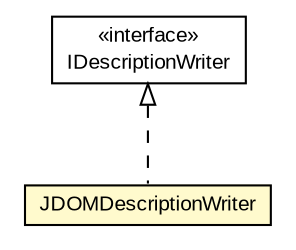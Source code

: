 #!/usr/local/bin/dot
#
# Class diagram 
# Generated by UMLGraph version R5_6-24-gf6e263 (http://www.umlgraph.org/)
#

digraph G {
	edge [fontname="arial",fontsize=10,labelfontname="arial",labelfontsize=10];
	node [fontname="arial",fontsize=10,shape=plaintext];
	nodesep=0.25;
	ranksep=0.5;
	// edu.arizona.biosemantics.semanticmarkup.markupelement.description.io.IDescriptionWriter
	c90844 [label=<<table title="edu.arizona.biosemantics.semanticmarkup.markupelement.description.io.IDescriptionWriter" border="0" cellborder="1" cellspacing="0" cellpadding="2" port="p" href="../IDescriptionWriter.html">
		<tr><td><table border="0" cellspacing="0" cellpadding="1">
<tr><td align="center" balign="center"> &#171;interface&#187; </td></tr>
<tr><td align="center" balign="center"> IDescriptionWriter </td></tr>
		</table></td></tr>
		</table>>, URL="../IDescriptionWriter.html", fontname="arial", fontcolor="black", fontsize=10.0];
	// edu.arizona.biosemantics.semanticmarkup.markupelement.description.io.lib.JDOMDescriptionWriter
	c90850 [label=<<table title="edu.arizona.biosemantics.semanticmarkup.markupelement.description.io.lib.JDOMDescriptionWriter" border="0" cellborder="1" cellspacing="0" cellpadding="2" port="p" bgcolor="lemonChiffon" href="./JDOMDescriptionWriter.html">
		<tr><td><table border="0" cellspacing="0" cellpadding="1">
<tr><td align="center" balign="center"> JDOMDescriptionWriter </td></tr>
		</table></td></tr>
		</table>>, URL="./JDOMDescriptionWriter.html", fontname="arial", fontcolor="black", fontsize=10.0];
	//edu.arizona.biosemantics.semanticmarkup.markupelement.description.io.lib.JDOMDescriptionWriter implements edu.arizona.biosemantics.semanticmarkup.markupelement.description.io.IDescriptionWriter
	c90844:p -> c90850:p [dir=back,arrowtail=empty,style=dashed];
}

